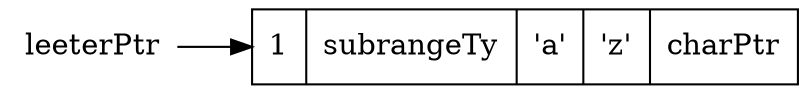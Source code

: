 digraph G {
    rankdir = LR;

    node [shape=record]

    leeterPtr [shape = plaintext]

    letter [label="{1 | subrangeTy | 'a' | 'z' | charPtr}"]

    leeterPtr -> letter
}